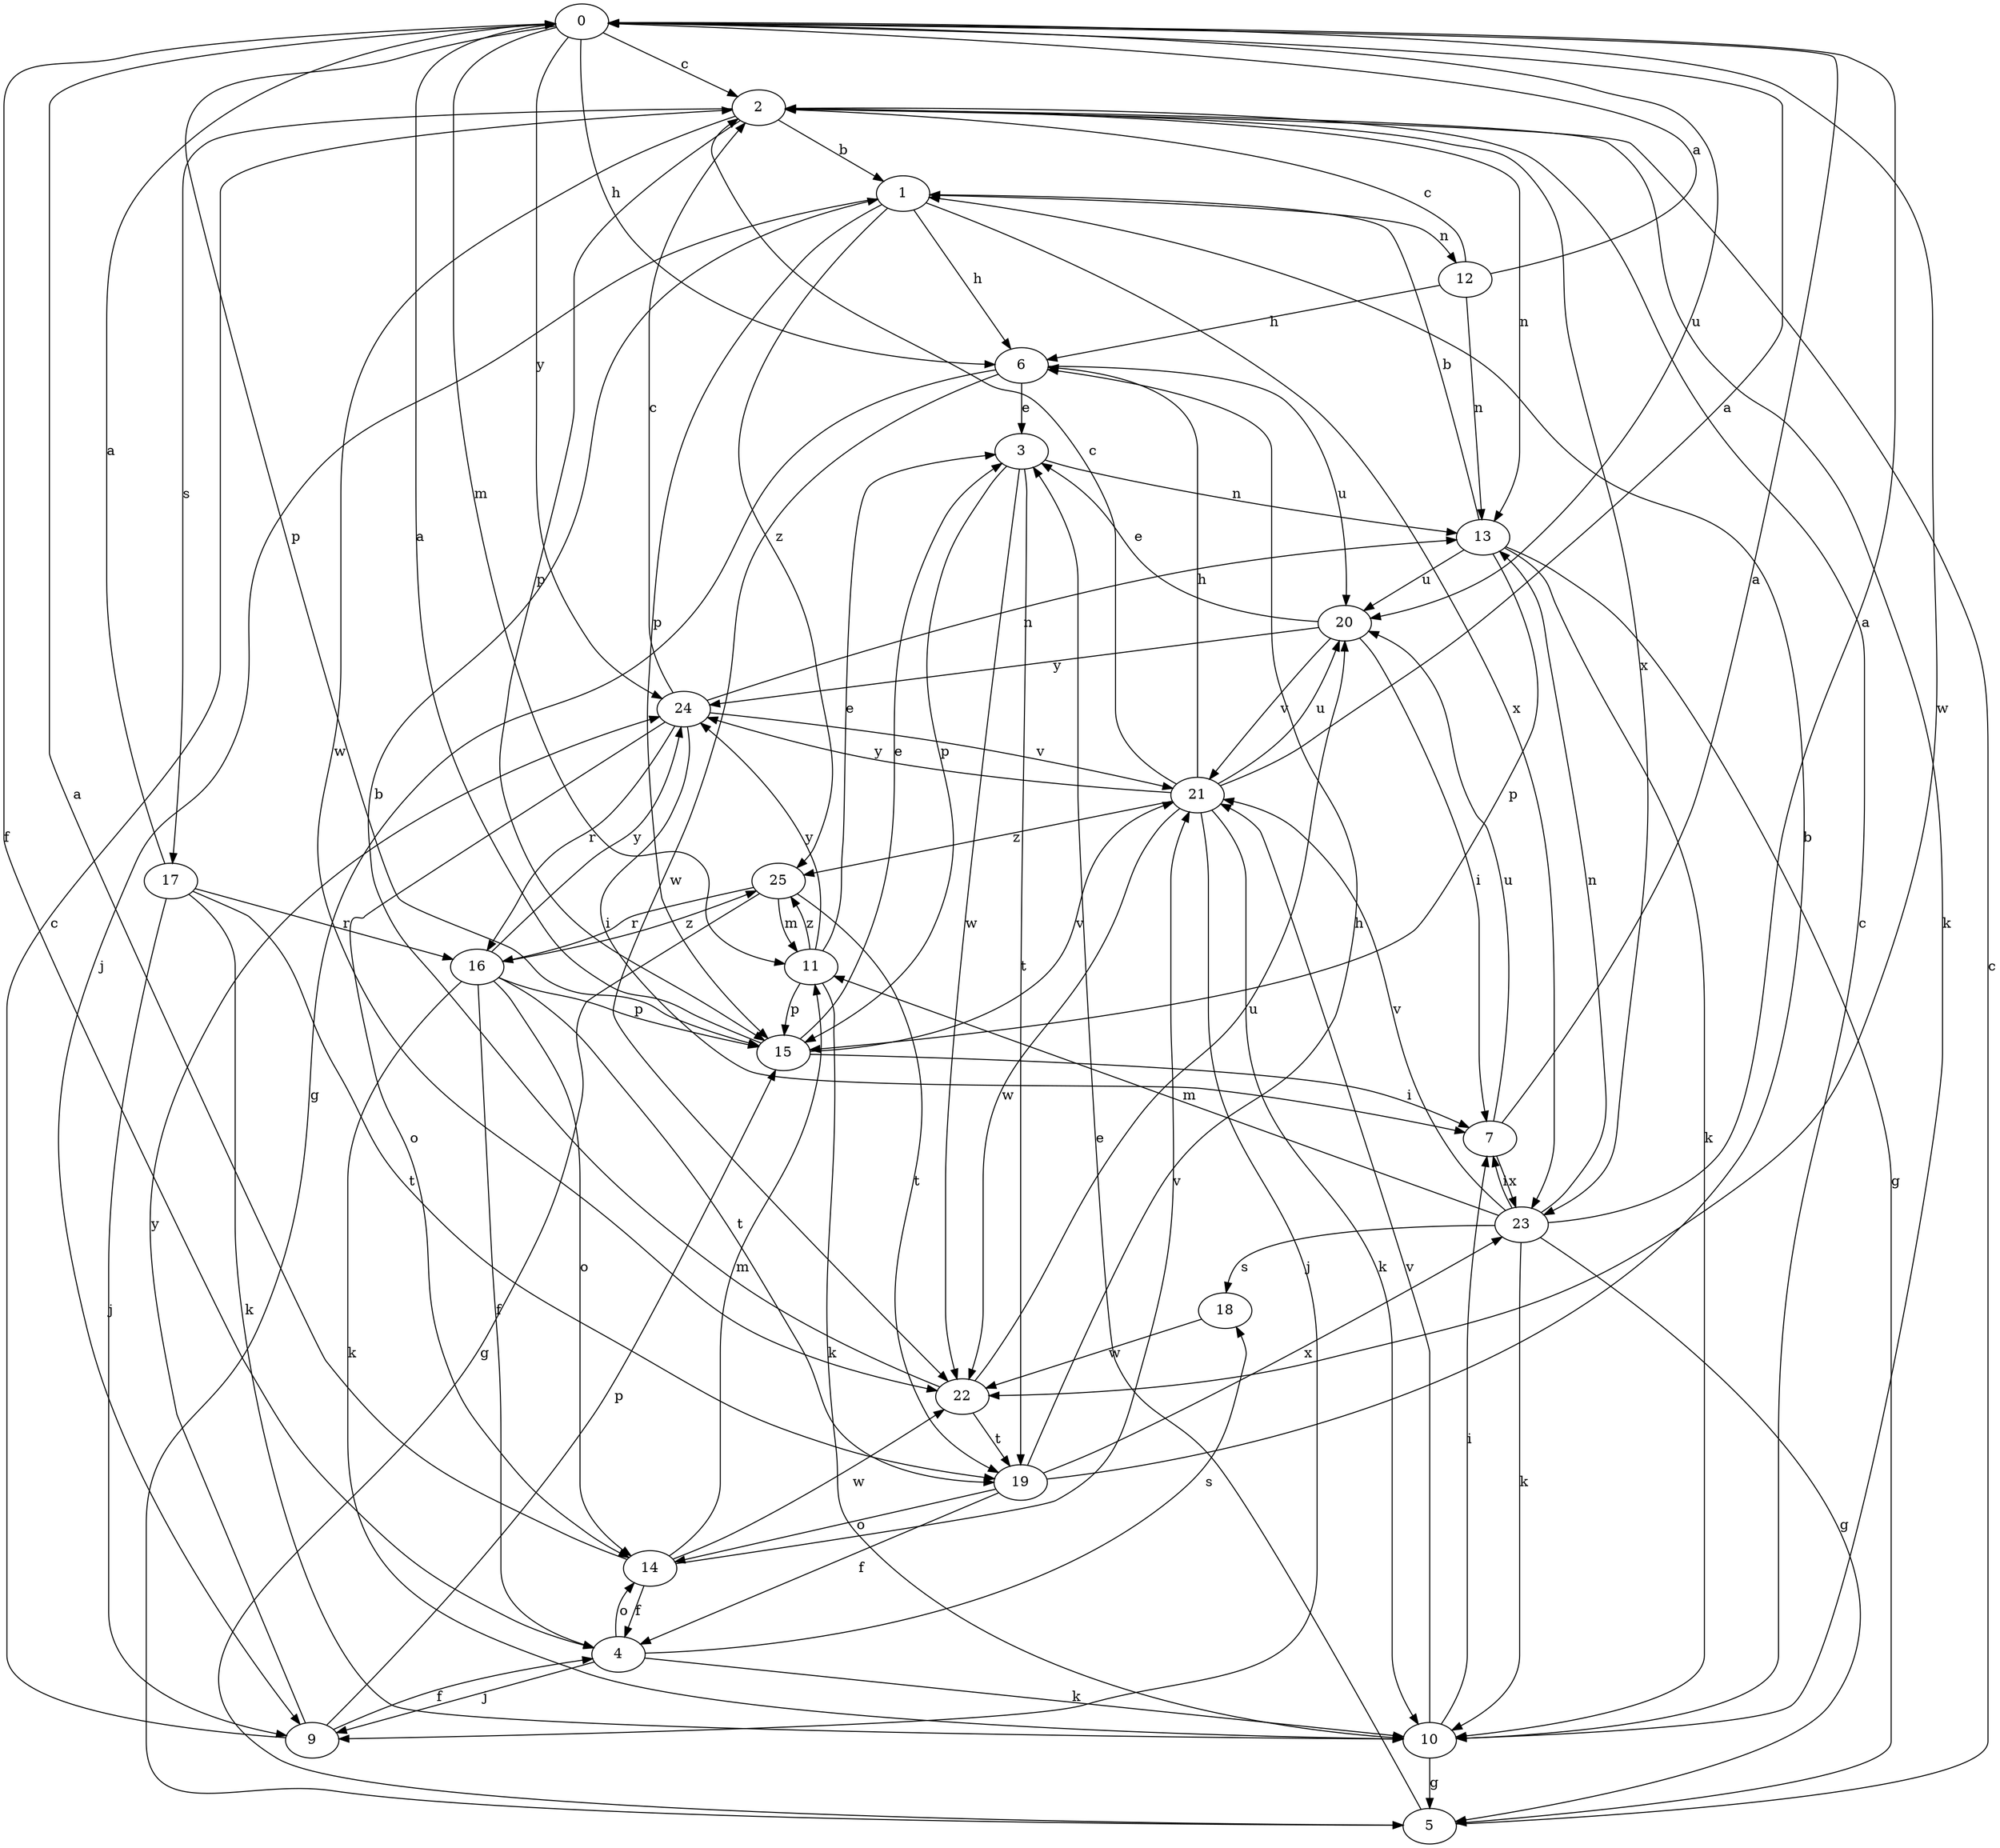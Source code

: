 strict digraph  {
0;
1;
2;
3;
4;
5;
6;
7;
9;
10;
11;
12;
13;
14;
15;
16;
17;
18;
19;
20;
21;
22;
23;
24;
25;
0 -> 2  [label=c];
0 -> 4  [label=f];
0 -> 6  [label=h];
0 -> 11  [label=m];
0 -> 15  [label=p];
0 -> 20  [label=u];
0 -> 22  [label=w];
0 -> 24  [label=y];
1 -> 6  [label=h];
1 -> 9  [label=j];
1 -> 12  [label=n];
1 -> 15  [label=p];
1 -> 23  [label=x];
1 -> 25  [label=z];
2 -> 1  [label=b];
2 -> 10  [label=k];
2 -> 13  [label=n];
2 -> 15  [label=p];
2 -> 17  [label=s];
2 -> 22  [label=w];
2 -> 23  [label=x];
3 -> 13  [label=n];
3 -> 15  [label=p];
3 -> 19  [label=t];
3 -> 22  [label=w];
4 -> 9  [label=j];
4 -> 10  [label=k];
4 -> 14  [label=o];
4 -> 18  [label=s];
5 -> 2  [label=c];
5 -> 3  [label=e];
6 -> 3  [label=e];
6 -> 5  [label=g];
6 -> 20  [label=u];
6 -> 22  [label=w];
7 -> 0  [label=a];
7 -> 20  [label=u];
7 -> 23  [label=x];
9 -> 2  [label=c];
9 -> 4  [label=f];
9 -> 15  [label=p];
9 -> 24  [label=y];
10 -> 2  [label=c];
10 -> 5  [label=g];
10 -> 7  [label=i];
10 -> 21  [label=v];
11 -> 3  [label=e];
11 -> 10  [label=k];
11 -> 15  [label=p];
11 -> 24  [label=y];
11 -> 25  [label=z];
12 -> 0  [label=a];
12 -> 2  [label=c];
12 -> 6  [label=h];
12 -> 13  [label=n];
13 -> 1  [label=b];
13 -> 5  [label=g];
13 -> 10  [label=k];
13 -> 15  [label=p];
13 -> 20  [label=u];
14 -> 0  [label=a];
14 -> 4  [label=f];
14 -> 11  [label=m];
14 -> 21  [label=v];
14 -> 22  [label=w];
15 -> 0  [label=a];
15 -> 3  [label=e];
15 -> 7  [label=i];
15 -> 21  [label=v];
16 -> 4  [label=f];
16 -> 10  [label=k];
16 -> 14  [label=o];
16 -> 15  [label=p];
16 -> 19  [label=t];
16 -> 24  [label=y];
16 -> 25  [label=z];
17 -> 0  [label=a];
17 -> 9  [label=j];
17 -> 10  [label=k];
17 -> 16  [label=r];
17 -> 19  [label=t];
18 -> 22  [label=w];
19 -> 1  [label=b];
19 -> 4  [label=f];
19 -> 6  [label=h];
19 -> 14  [label=o];
19 -> 23  [label=x];
20 -> 3  [label=e];
20 -> 7  [label=i];
20 -> 21  [label=v];
20 -> 24  [label=y];
21 -> 0  [label=a];
21 -> 2  [label=c];
21 -> 6  [label=h];
21 -> 9  [label=j];
21 -> 10  [label=k];
21 -> 20  [label=u];
21 -> 22  [label=w];
21 -> 24  [label=y];
21 -> 25  [label=z];
22 -> 1  [label=b];
22 -> 19  [label=t];
22 -> 20  [label=u];
23 -> 0  [label=a];
23 -> 5  [label=g];
23 -> 7  [label=i];
23 -> 10  [label=k];
23 -> 11  [label=m];
23 -> 13  [label=n];
23 -> 18  [label=s];
23 -> 21  [label=v];
24 -> 2  [label=c];
24 -> 7  [label=i];
24 -> 13  [label=n];
24 -> 14  [label=o];
24 -> 16  [label=r];
24 -> 21  [label=v];
25 -> 5  [label=g];
25 -> 11  [label=m];
25 -> 16  [label=r];
25 -> 19  [label=t];
}
